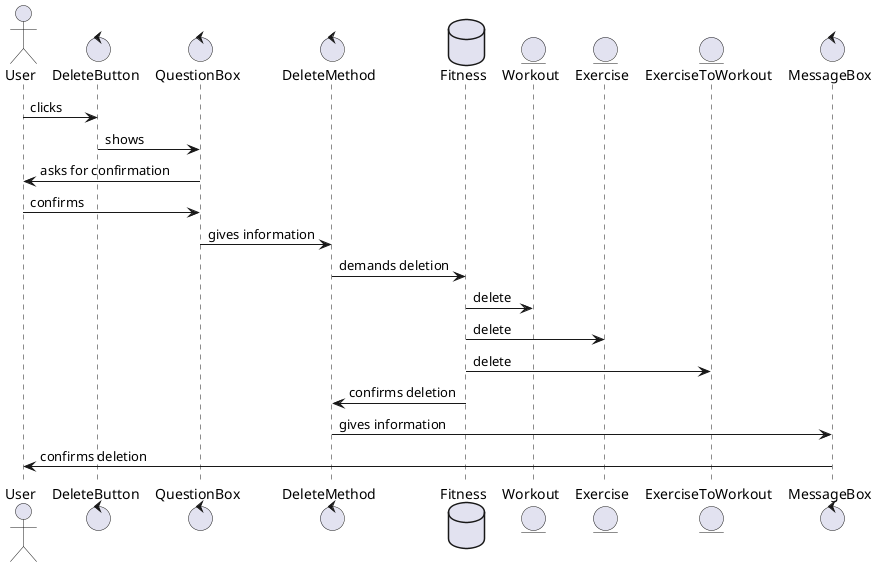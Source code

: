 ------------------------
concurrence.png

@startuml
actor User
control DeleteButton
control QuestionBox
control DeleteMethod
database Fitness
entity Workout
entity Exercise
entity ExerciseToWorkout
control MessageBox

User -> DeleteButton : clicks
DeleteButton -> QuestionBox : shows
QuestionBox -> User : asks for confirmation
User -> QuestionBox : confirms
QuestionBox -> DeleteMethod : gives information
DeleteMethod -> Fitness : demands deletion
Fitness -> Workout : delete
Fitness -> Exercise : delete
Fitness -> ExerciseToWorkout : delete
Fitness -> DeleteMethod : confirms deletion
DeleteMethod -> MessageBox : gives information
MessageBox -> User : confirms deletion
@enduml

PlantUML version 1.2019.12(Sun Nov 03 10:24:54 UTC 2019)
(GPL source distribution)
Java Runtime: Java(TM) SE Runtime Environment
JVM: Java HotSpot(TM) 64-Bit Server VM
Java Version: 1.7.0_25-b15
Operating System: Linux
Default Encoding: UTF-8
Language: en
Country: US

------------------------
